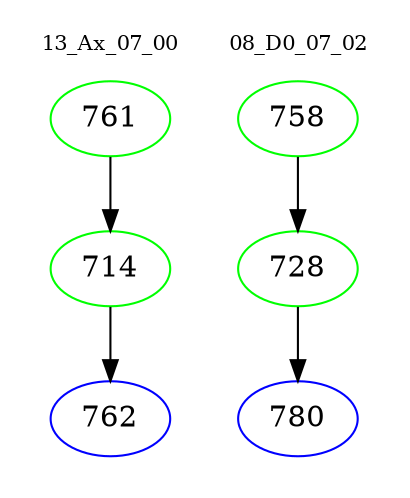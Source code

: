 digraph{
subgraph cluster_0 {
color = white
label = "13_Ax_07_00";
fontsize=10;
T0_761 [label="761", color="green"]
T0_761 -> T0_714 [color="black"]
T0_714 [label="714", color="green"]
T0_714 -> T0_762 [color="black"]
T0_762 [label="762", color="blue"]
}
subgraph cluster_1 {
color = white
label = "08_D0_07_02";
fontsize=10;
T1_758 [label="758", color="green"]
T1_758 -> T1_728 [color="black"]
T1_728 [label="728", color="green"]
T1_728 -> T1_780 [color="black"]
T1_780 [label="780", color="blue"]
}
}
